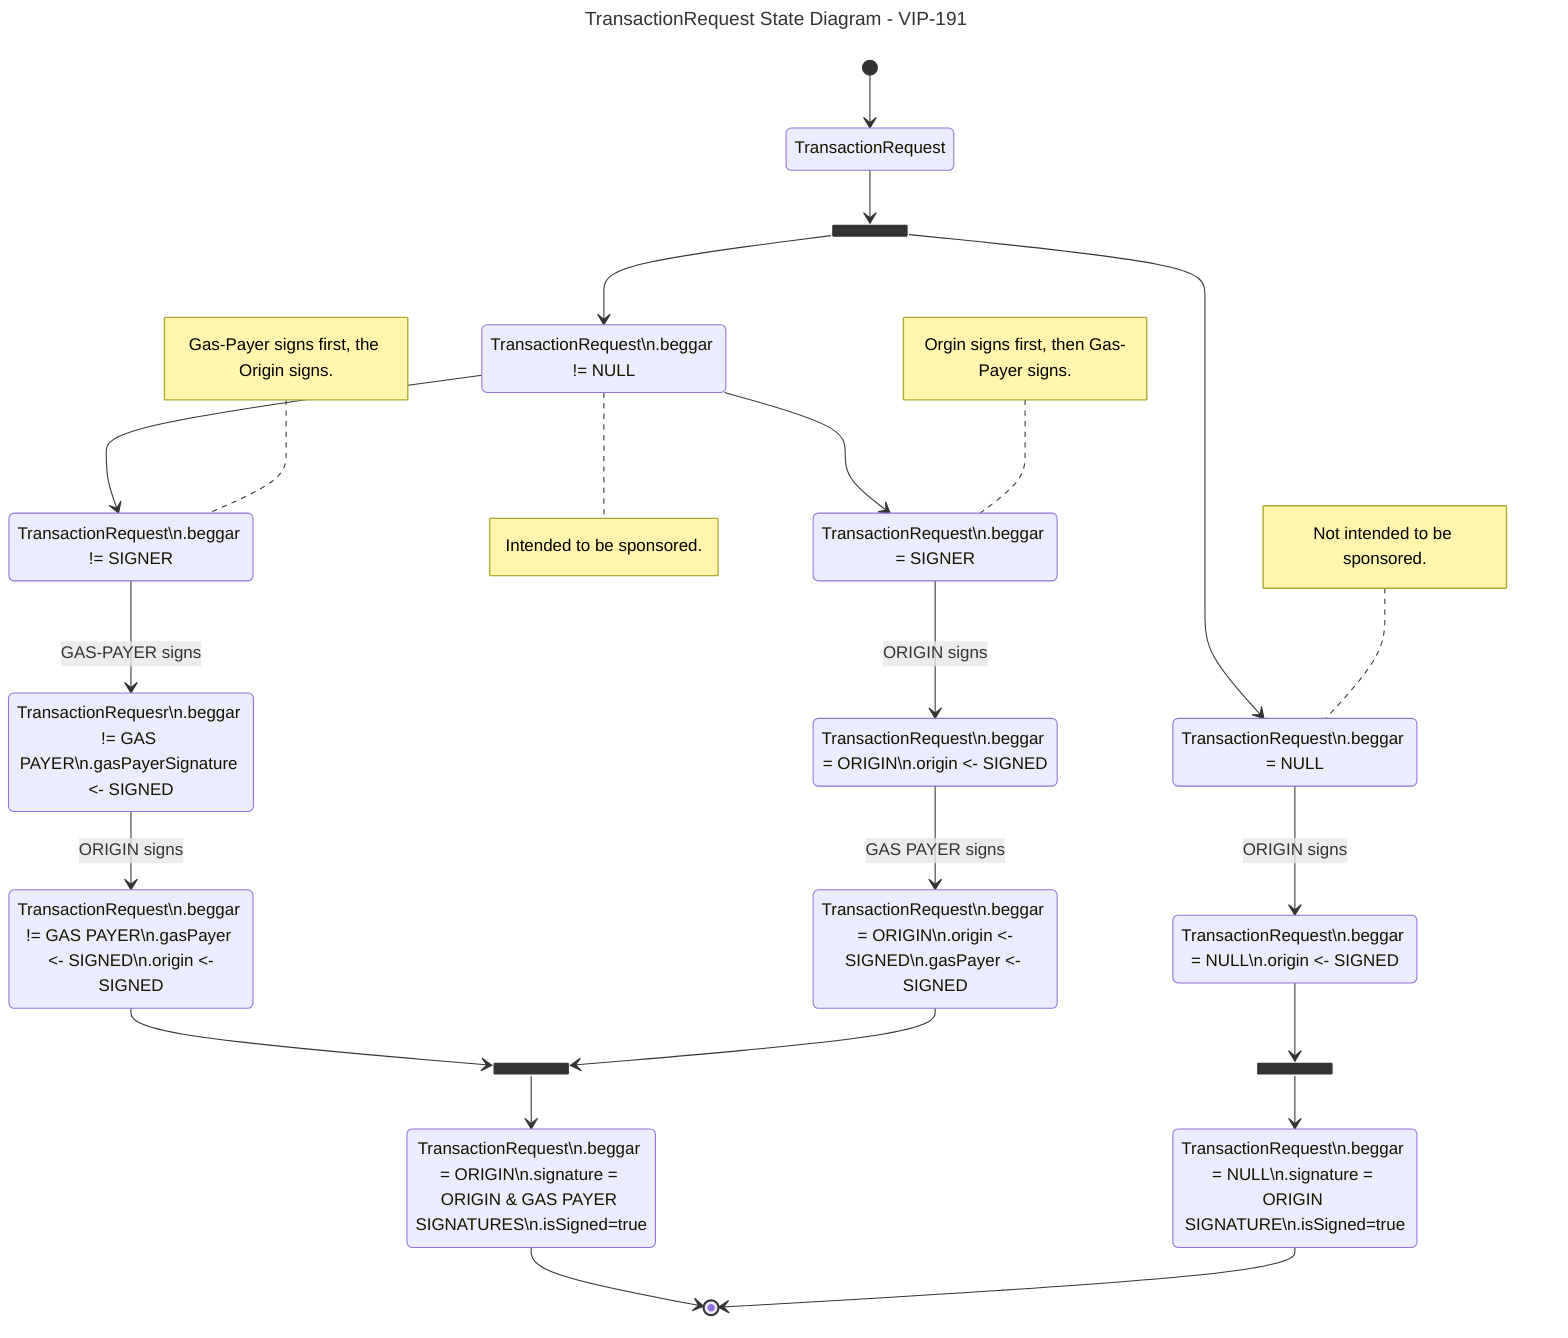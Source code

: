 ---
title: TransactionRequest State Diagram - VIP-191
---
stateDiagram-v2
    state "TransactionRequest" as TXR
    state IS_INTENDED_TO_BE_SPONSORED <<fork>>
    state "TransactionRequest\n.beggar = NULL" as TXR_BF
    note left of TXR_BF
        Not intended to be sponsored.
    end note
    state "TransactionRequest\n.beggar = NULL\n.origin <- SIGNED" as TXR_BF_OS
    state SIGNED_NOT_SPONSORED <<join>>
    state "TransactionRequest\n.beggar = NULL\n.signature = ORIGIN SIGNATURE\n.isSigned=true" as STXR_BF_OS
    state "TransactionRequest\n.beggar != NULL" as TXR_BT
    note right of TXR_BT
        Intended to be sponsored.
    end note
    state "TransactionRequest\n.beggar = SIGNER" as TXR_BT_SIGNER
    note left of TXR_BT_SIGNER
        Orgin signs first, then Gas-Payer signs.
    end note
    state "TransactionRequest\n.beggar != SIGNER" as TXR_BT_ALIEN
    note left of TXR_BT_ALIEN
        Gas-Payer signs first, the Origin signs.
    end note
    state "TransactionRequest\n.beggar = ORIGIN\n.origin <- SIGNED" as TXR_BT_OS
    state "TransactionRequest\n.beggar = ORIGIN\n.origin <-SIGNED\n.gasPayer <- SIGNED" as TXR_BT_OS_GPS
    state "TransactionRequesr\n.beggar != GAS PAYER\n.gasPayerSignature <- SIGNED" as TXR_BT_GPS
    state "TransactionRequest\n.beggar != GAS PAYER\n.gasPayer <- SIGNED\n.origin <-SIGNED" as TXR_BT_GPS_OS
    state SIGNED_AND_SPONSORED <<join>>
    state "TransactionRequest\n.beggar = ORIGIN\n.signature = ORIGIN & GAS PAYER SIGNATURES\n.isSigned=true" as STXR_BT_OS_GPS
    [*] --> TXR
    TXR --> IS_INTENDED_TO_BE_SPONSORED
    IS_INTENDED_TO_BE_SPONSORED --> TXR_BF
    IS_INTENDED_TO_BE_SPONSORED --> TXR_BT
    TXR_BF --> TXR_BF_OS: ORIGIN signs
    TXR_BF_OS --> SIGNED_NOT_SPONSORED
    SIGNED_NOT_SPONSORED -->  STXR_BF_OS
    STXR_BF_OS --> [*]
    TXR_BT --> TXR_BT_SIGNER
    TXR_BT --> TXR_BT_ALIEN
    TXR_BT_SIGNER --> TXR_BT_OS: ORIGIN signs
    TXR_BT_OS --> TXR_BT_OS_GPS: GAS PAYER signs
    TXR_BT_OS_GPS --> SIGNED_AND_SPONSORED
    TXR_BT_ALIEN --> TXR_BT_GPS: GAS-PAYER signs
    TXR_BT_GPS --> TXR_BT_GPS_OS: ORIGIN signs
    TXR_BT_GPS_OS --> SIGNED_AND_SPONSORED
    SIGNED_AND_SPONSORED --> STXR_BT_OS_GPS
    STXR_BT_OS_GPS --> [*]
